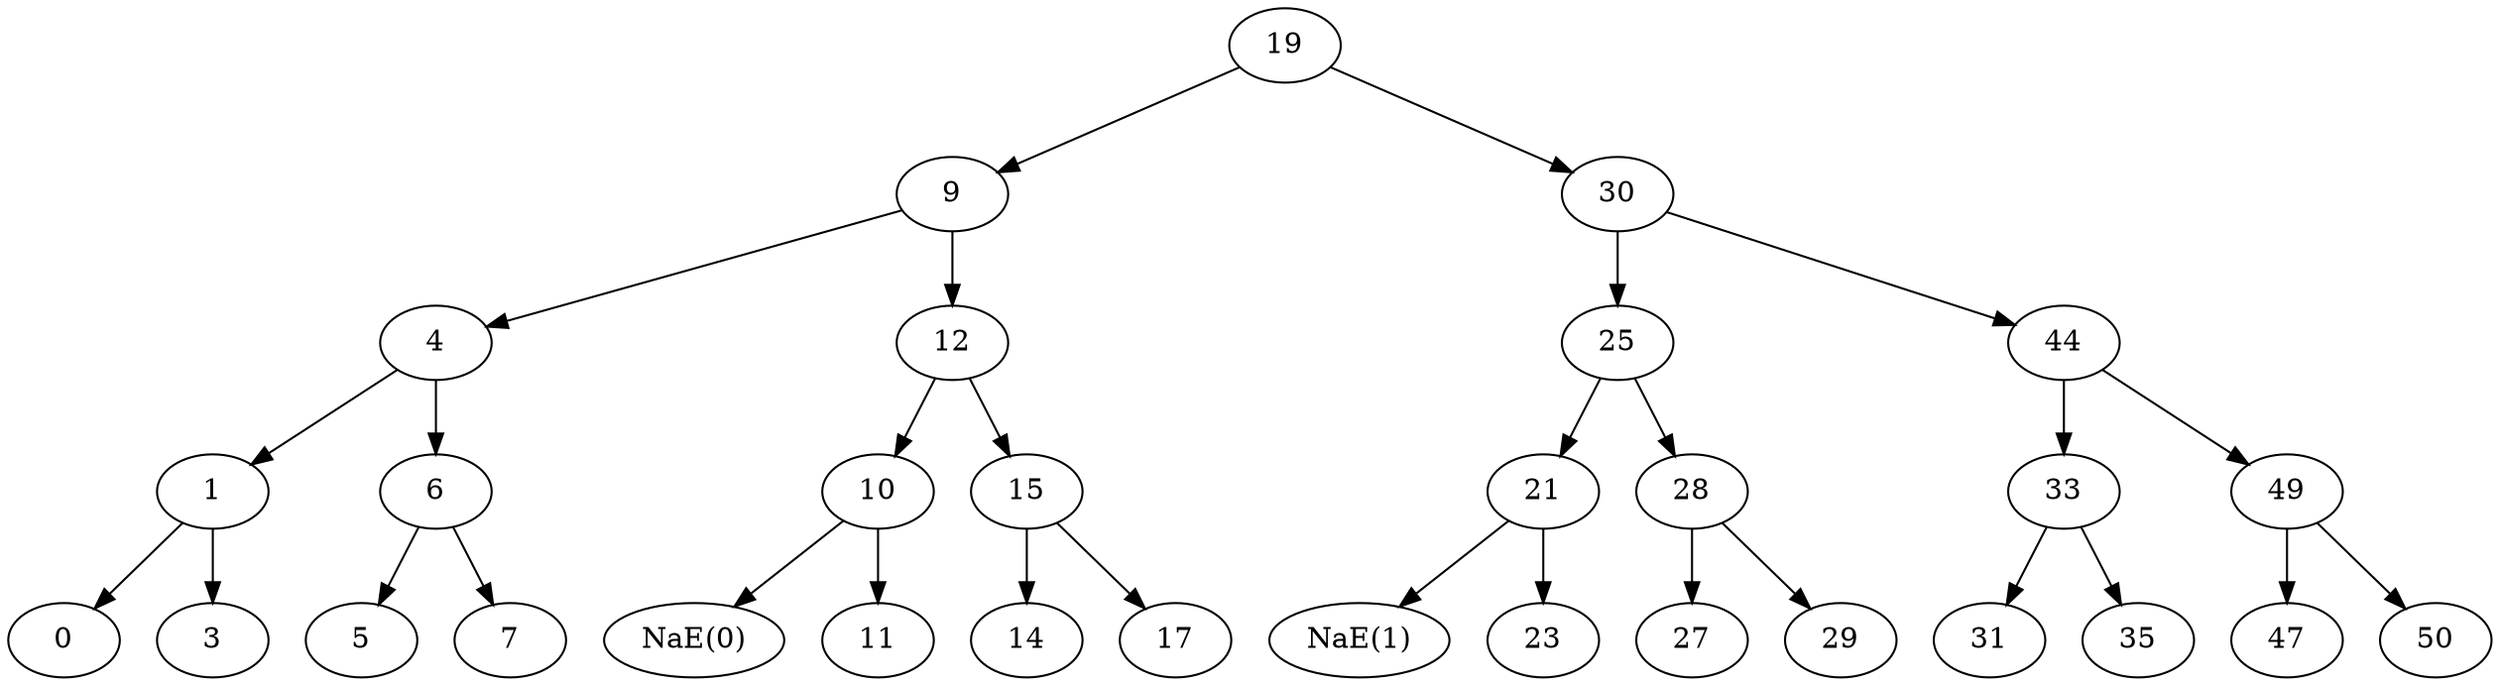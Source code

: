 digraph Tree {
  "19";
  "19" -> "9";
  "19" -> "30";
  "9";
  "9" -> "4";
  "9" -> "12";
  "4";
  "4" -> "1";
  "4" -> "6";
  "1";
  "1" -> "0";
  "1" -> "3";
  "0";
  "3";
  "6";
  "6" -> "5";
  "6" -> "7";
  "5";
  "7";
  "12";
  "12" -> "10";
  "12" -> "15";
  "10";
  "10" -> "NaE(0)";
  "10" -> "11";
  "11";
  "15";
  "15" -> "14";
  "15" -> "17";
  "14";
  "17";
  "30";
  "30" -> "25";
  "30" -> "44";
  "25";
  "25" -> "21";
  "25" -> "28";
  "21";
  "21" -> "NaE(1)";
  "21" -> "23";
  "23";
  "28";
  "28" -> "27";
  "28" -> "29";
  "27";
  "29";
  "44";
  "44" -> "33";
  "44" -> "49";
  "33";
  "33" -> "31";
  "33" -> "35";
  "31";
  "35";
  "49";
  "49" -> "47";
  "49" -> "50";
  "47";
  "50";
}
